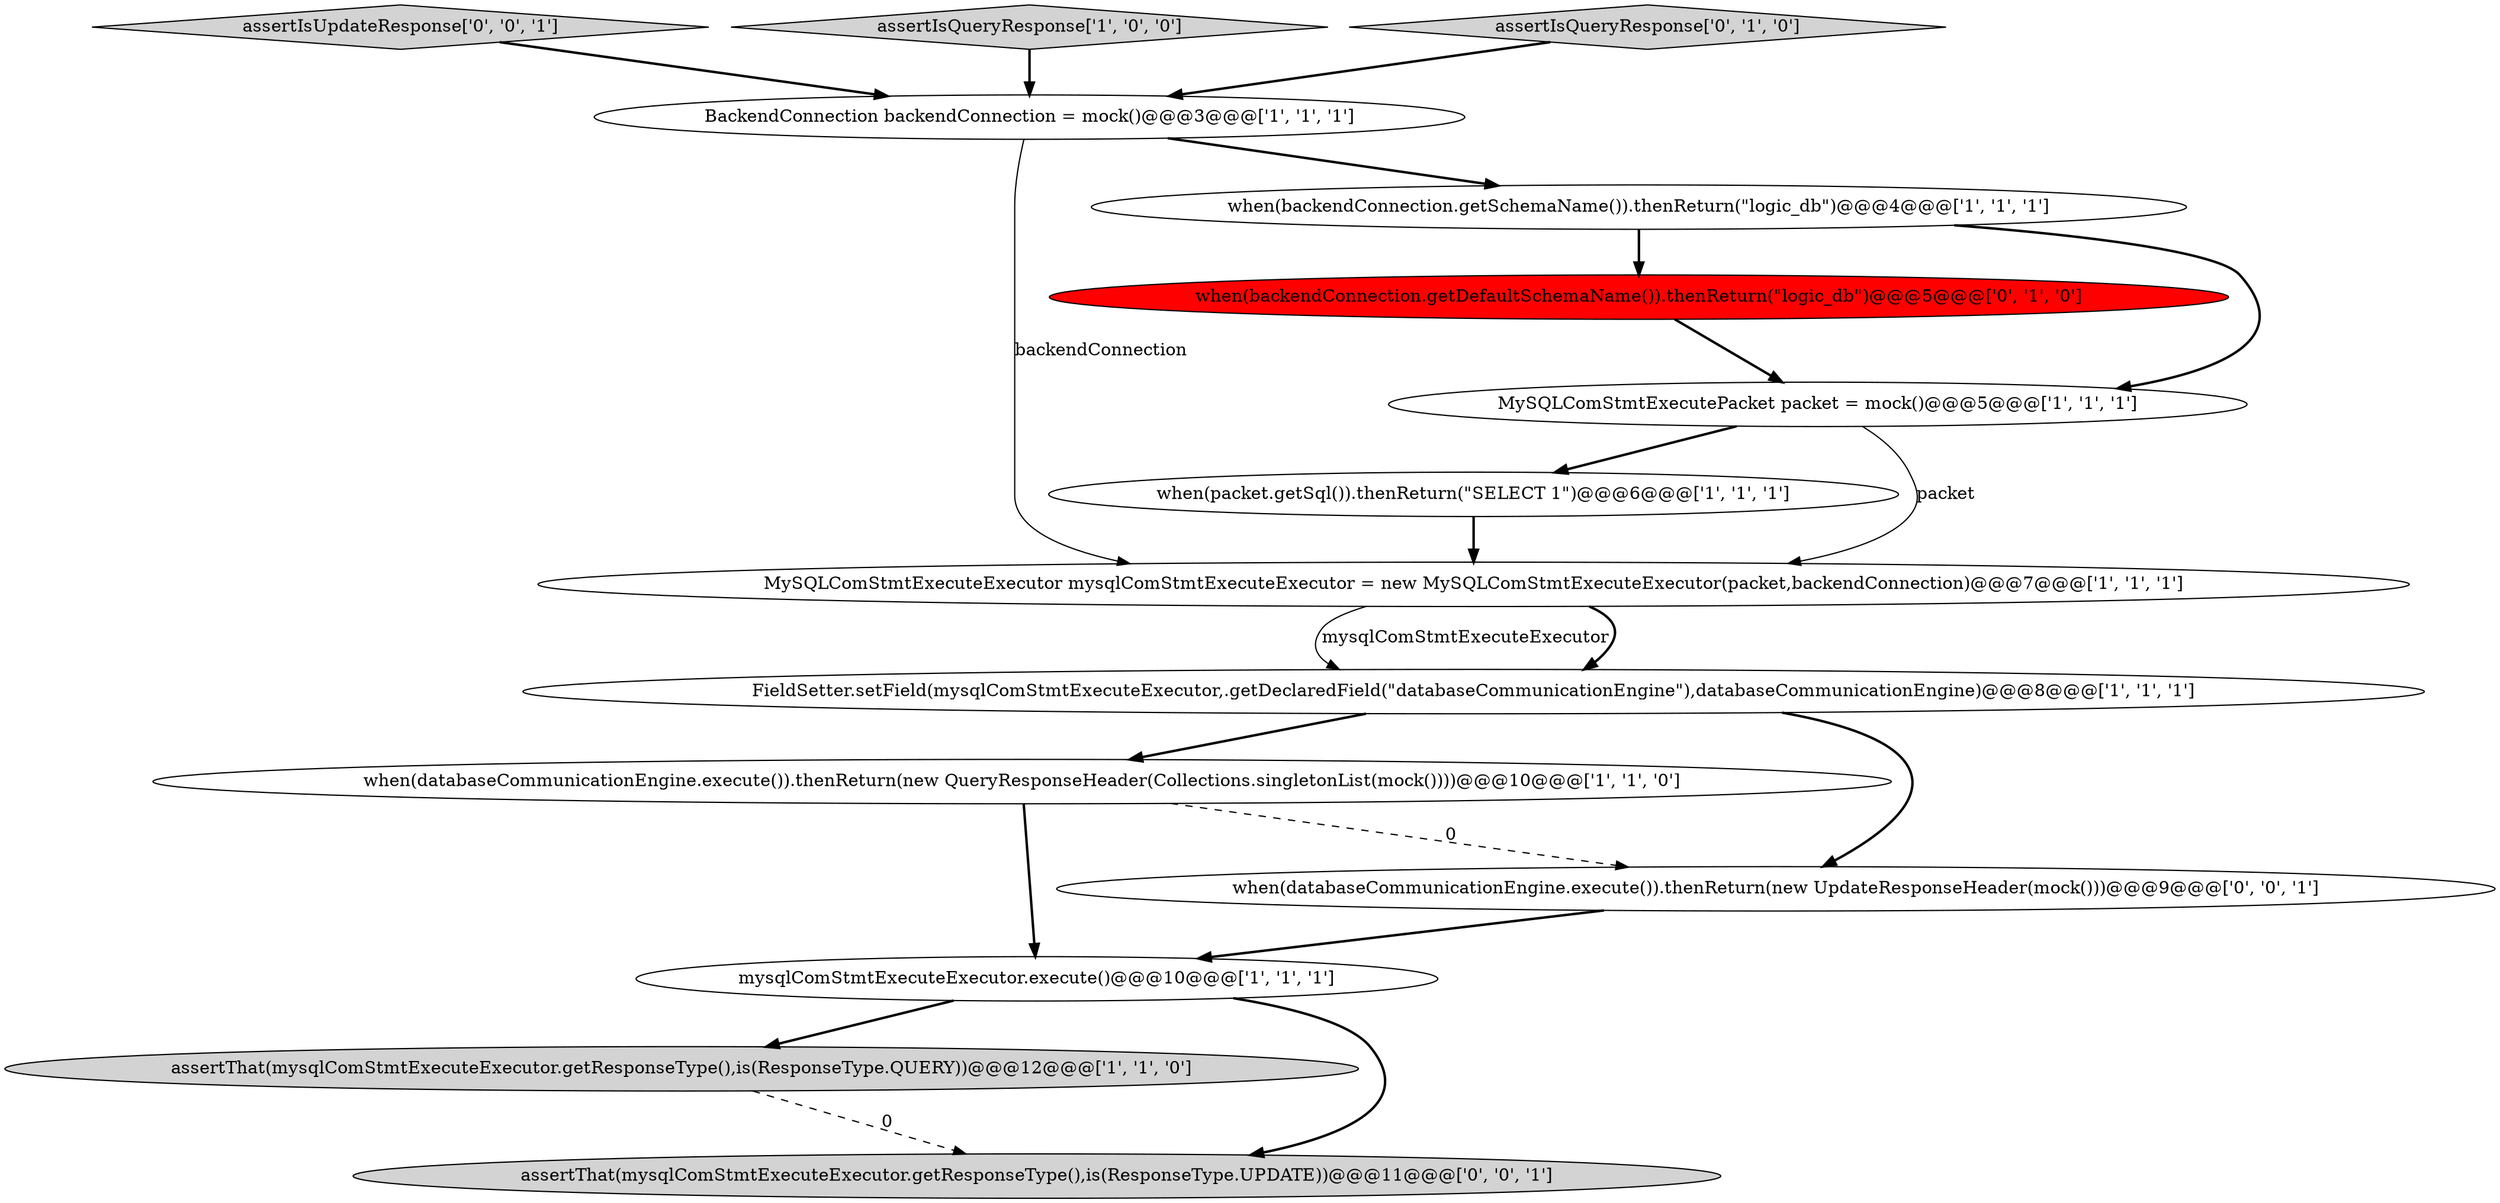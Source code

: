 digraph {
5 [style = filled, label = "mysqlComStmtExecuteExecutor.execute()@@@10@@@['1', '1', '1']", fillcolor = white, shape = ellipse image = "AAA0AAABBB1BBB"];
4 [style = filled, label = "when(databaseCommunicationEngine.execute()).thenReturn(new QueryResponseHeader(Collections.singletonList(mock())))@@@10@@@['1', '1', '0']", fillcolor = white, shape = ellipse image = "AAA0AAABBB1BBB"];
14 [style = filled, label = "assertIsUpdateResponse['0', '0', '1']", fillcolor = lightgray, shape = diamond image = "AAA0AAABBB3BBB"];
1 [style = filled, label = "FieldSetter.setField(mysqlComStmtExecuteExecutor,.getDeclaredField(\"databaseCommunicationEngine\"),databaseCommunicationEngine)@@@8@@@['1', '1', '1']", fillcolor = white, shape = ellipse image = "AAA0AAABBB1BBB"];
11 [style = filled, label = "when(backendConnection.getDefaultSchemaName()).thenReturn(\"logic_db\")@@@5@@@['0', '1', '0']", fillcolor = red, shape = ellipse image = "AAA1AAABBB2BBB"];
0 [style = filled, label = "assertIsQueryResponse['1', '0', '0']", fillcolor = lightgray, shape = diamond image = "AAA0AAABBB1BBB"];
8 [style = filled, label = "when(packet.getSql()).thenReturn(\"SELECT 1\")@@@6@@@['1', '1', '1']", fillcolor = white, shape = ellipse image = "AAA0AAABBB1BBB"];
9 [style = filled, label = "MySQLComStmtExecuteExecutor mysqlComStmtExecuteExecutor = new MySQLComStmtExecuteExecutor(packet,backendConnection)@@@7@@@['1', '1', '1']", fillcolor = white, shape = ellipse image = "AAA0AAABBB1BBB"];
3 [style = filled, label = "BackendConnection backendConnection = mock()@@@3@@@['1', '1', '1']", fillcolor = white, shape = ellipse image = "AAA0AAABBB1BBB"];
10 [style = filled, label = "assertIsQueryResponse['0', '1', '0']", fillcolor = lightgray, shape = diamond image = "AAA0AAABBB2BBB"];
7 [style = filled, label = "MySQLComStmtExecutePacket packet = mock()@@@5@@@['1', '1', '1']", fillcolor = white, shape = ellipse image = "AAA0AAABBB1BBB"];
12 [style = filled, label = "when(databaseCommunicationEngine.execute()).thenReturn(new UpdateResponseHeader(mock()))@@@9@@@['0', '0', '1']", fillcolor = white, shape = ellipse image = "AAA0AAABBB3BBB"];
6 [style = filled, label = "assertThat(mysqlComStmtExecuteExecutor.getResponseType(),is(ResponseType.QUERY))@@@12@@@['1', '1', '0']", fillcolor = lightgray, shape = ellipse image = "AAA0AAABBB1BBB"];
13 [style = filled, label = "assertThat(mysqlComStmtExecuteExecutor.getResponseType(),is(ResponseType.UPDATE))@@@11@@@['0', '0', '1']", fillcolor = lightgray, shape = ellipse image = "AAA0AAABBB3BBB"];
2 [style = filled, label = "when(backendConnection.getSchemaName()).thenReturn(\"logic_db\")@@@4@@@['1', '1', '1']", fillcolor = white, shape = ellipse image = "AAA0AAABBB1BBB"];
0->3 [style = bold, label=""];
14->3 [style = bold, label=""];
1->4 [style = bold, label=""];
12->5 [style = bold, label=""];
9->1 [style = solid, label="mysqlComStmtExecuteExecutor"];
7->9 [style = solid, label="packet"];
10->3 [style = bold, label=""];
7->8 [style = bold, label=""];
4->12 [style = dashed, label="0"];
3->9 [style = solid, label="backendConnection"];
6->13 [style = dashed, label="0"];
5->6 [style = bold, label=""];
3->2 [style = bold, label=""];
5->13 [style = bold, label=""];
8->9 [style = bold, label=""];
1->12 [style = bold, label=""];
2->7 [style = bold, label=""];
9->1 [style = bold, label=""];
4->5 [style = bold, label=""];
2->11 [style = bold, label=""];
11->7 [style = bold, label=""];
}
